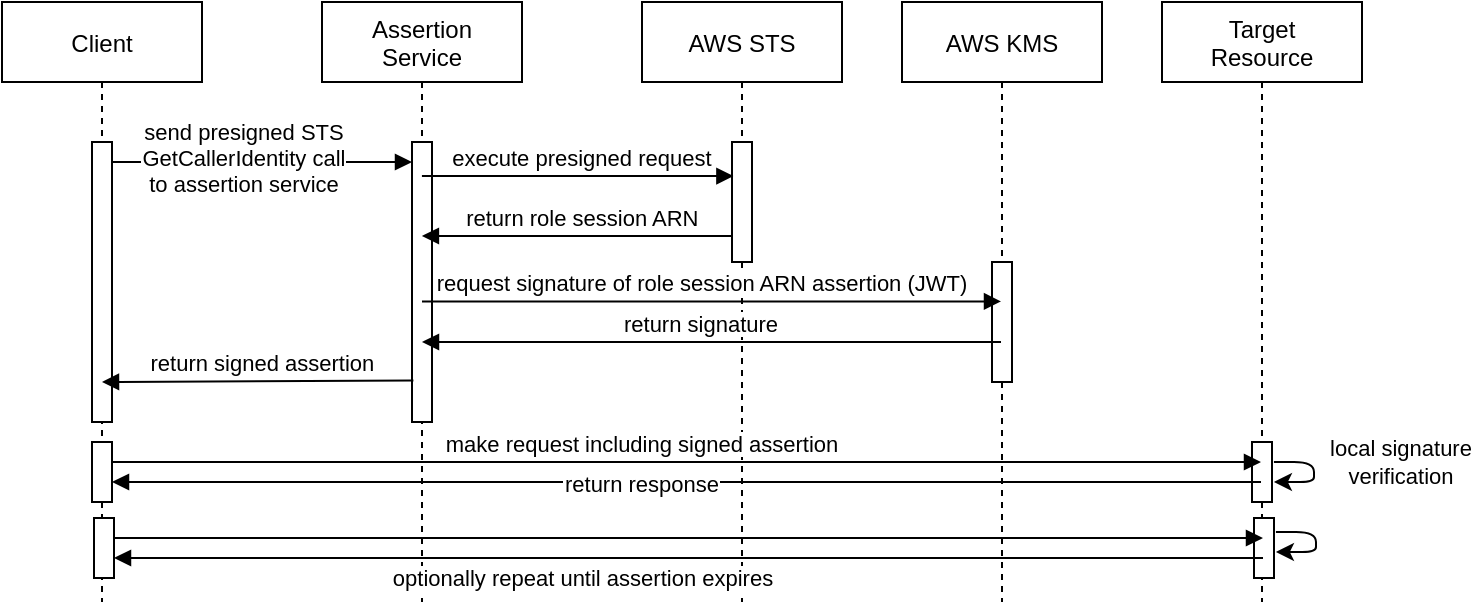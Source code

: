 <mxfile version="14.1.8" type="device"><diagram id="kgpKYQtTHZ0yAKxKKP6v" name="Page-1"><mxGraphModel dx="1117" dy="621" grid="1" gridSize="10" guides="1" tooltips="1" connect="1" arrows="1" fold="1" page="1" pageScale="1" pageWidth="1100" pageHeight="850" math="0" shadow="0"><root><mxCell id="0"/><mxCell id="1" parent="0"/><mxCell id="3nuBFxr9cyL0pnOWT2aG-1" value="Client" style="shape=umlLifeline;perimeter=lifelinePerimeter;container=1;collapsible=0;recursiveResize=0;rounded=0;shadow=0;strokeWidth=1;" parent="1" vertex="1"><mxGeometry x="120" y="80" width="100" height="300" as="geometry"/></mxCell><mxCell id="3nuBFxr9cyL0pnOWT2aG-2" value="" style="points=[];perimeter=orthogonalPerimeter;rounded=0;shadow=0;strokeWidth=1;" parent="3nuBFxr9cyL0pnOWT2aG-1" vertex="1"><mxGeometry x="45" y="70" width="10" height="140" as="geometry"/></mxCell><mxCell id="3nuBFxr9cyL0pnOWT2aG-5" value="Assertion&#10;Service" style="shape=umlLifeline;perimeter=lifelinePerimeter;container=1;collapsible=0;recursiveResize=0;rounded=0;shadow=0;strokeWidth=1;" parent="1" vertex="1"><mxGeometry x="280" y="80" width="100" height="300" as="geometry"/></mxCell><mxCell id="3nuBFxr9cyL0pnOWT2aG-6" value="" style="points=[];perimeter=orthogonalPerimeter;rounded=0;shadow=0;strokeWidth=1;" parent="3nuBFxr9cyL0pnOWT2aG-5" vertex="1"><mxGeometry x="45" y="70" width="10" height="140" as="geometry"/></mxCell><mxCell id="zpwivevmedbWrs4p12Pt-12" value="return signed assertion" style="verticalAlign=bottom;endArrow=block;entryX=0.07;entryY=0.852;shadow=0;strokeWidth=1;entryDx=0;entryDy=0;entryPerimeter=0;exitX=0.07;exitY=0.852;exitDx=0;exitDy=0;exitPerimeter=0;" edge="1" parent="3nuBFxr9cyL0pnOWT2aG-5" source="3nuBFxr9cyL0pnOWT2aG-6"><mxGeometry x="-0.028" relative="1" as="geometry"><mxPoint x="40" y="190" as="sourcePoint"/><mxPoint x="-110" y="190" as="targetPoint"/><mxPoint as="offset"/></mxGeometry></mxCell><mxCell id="3nuBFxr9cyL0pnOWT2aG-8" value="send presigned STS&#10;GetCallerIdentity call&#10;to assertion service" style="verticalAlign=bottom;endArrow=block;entryX=0;entryY=0;shadow=0;strokeWidth=1;" parent="1" edge="1"><mxGeometry x="-0.118" y="-20" relative="1" as="geometry"><mxPoint x="175" y="160" as="sourcePoint"/><mxPoint x="325" y="160" as="targetPoint"/><mxPoint as="offset"/></mxGeometry></mxCell><mxCell id="zpwivevmedbWrs4p12Pt-2" value="AWS STS" style="shape=umlLifeline;perimeter=lifelinePerimeter;container=1;collapsible=0;recursiveResize=0;rounded=0;shadow=0;strokeWidth=1;" vertex="1" parent="1"><mxGeometry x="440" y="80" width="100" height="300" as="geometry"/></mxCell><mxCell id="zpwivevmedbWrs4p12Pt-3" value="" style="points=[];perimeter=orthogonalPerimeter;rounded=0;shadow=0;strokeWidth=1;" vertex="1" parent="zpwivevmedbWrs4p12Pt-2"><mxGeometry x="45" y="70" width="10" height="60" as="geometry"/></mxCell><mxCell id="zpwivevmedbWrs4p12Pt-4" value="AWS KMS" style="shape=umlLifeline;perimeter=lifelinePerimeter;container=1;collapsible=0;recursiveResize=0;rounded=0;shadow=0;strokeWidth=1;" vertex="1" parent="1"><mxGeometry x="570" y="80" width="100" height="300" as="geometry"/></mxCell><mxCell id="zpwivevmedbWrs4p12Pt-5" value="" style="points=[];perimeter=orthogonalPerimeter;rounded=0;shadow=0;strokeWidth=1;" vertex="1" parent="zpwivevmedbWrs4p12Pt-4"><mxGeometry x="45" y="130" width="10" height="60" as="geometry"/></mxCell><mxCell id="zpwivevmedbWrs4p12Pt-6" value="Target&#10;Resource" style="shape=umlLifeline;perimeter=lifelinePerimeter;container=1;collapsible=0;recursiveResize=0;rounded=0;shadow=0;strokeWidth=1;" vertex="1" parent="1"><mxGeometry x="700" y="80" width="100" height="300" as="geometry"/></mxCell><mxCell id="zpwivevmedbWrs4p12Pt-7" value="" style="points=[];perimeter=orthogonalPerimeter;rounded=0;shadow=0;strokeWidth=1;" vertex="1" parent="zpwivevmedbWrs4p12Pt-6"><mxGeometry x="45" y="220" width="10" height="30" as="geometry"/></mxCell><mxCell id="zpwivevmedbWrs4p12Pt-8" value="execute presigned request" style="verticalAlign=bottom;endArrow=block;shadow=0;strokeWidth=1;entryX=0.07;entryY=0.267;entryDx=0;entryDy=0;entryPerimeter=0;" edge="1" parent="1"><mxGeometry x="0.028" relative="1" as="geometry"><mxPoint x="329.959" y="167.02" as="sourcePoint"/><mxPoint x="485.7" y="167.02" as="targetPoint"/><mxPoint as="offset"/></mxGeometry></mxCell><mxCell id="zpwivevmedbWrs4p12Pt-9" value="return role session ARN" style="verticalAlign=bottom;endArrow=block;shadow=0;strokeWidth=1;" edge="1" parent="1"><mxGeometry x="-0.035" relative="1" as="geometry"><mxPoint x="484.66" y="197.0" as="sourcePoint"/><mxPoint x="329.959" y="197" as="targetPoint"/><mxPoint as="offset"/></mxGeometry></mxCell><mxCell id="zpwivevmedbWrs4p12Pt-10" value="request signature of role session ARN assertion (JWT)" style="verticalAlign=bottom;endArrow=block;shadow=0;strokeWidth=1;" edge="1" parent="1" target="zpwivevmedbWrs4p12Pt-4"><mxGeometry x="-0.033" relative="1" as="geometry"><mxPoint x="329.999" y="229.73" as="sourcePoint"/><mxPoint x="484.66" y="229.73" as="targetPoint"/><mxPoint as="offset"/></mxGeometry></mxCell><mxCell id="zpwivevmedbWrs4p12Pt-11" value="return signature" style="verticalAlign=bottom;endArrow=block;shadow=0;strokeWidth=1;" edge="1" parent="1"><mxGeometry x="0.036" relative="1" as="geometry"><mxPoint x="619.5" y="250.0" as="sourcePoint"/><mxPoint x="329.999" y="250.0" as="targetPoint"/><mxPoint as="offset"/></mxGeometry></mxCell><mxCell id="zpwivevmedbWrs4p12Pt-13" value="" style="points=[];perimeter=orthogonalPerimeter;rounded=0;shadow=0;strokeWidth=1;" vertex="1" parent="1"><mxGeometry x="165" y="300" width="10" height="30" as="geometry"/></mxCell><mxCell id="zpwivevmedbWrs4p12Pt-14" value="make request including signed assertion" style="verticalAlign=bottom;endArrow=block;shadow=0;strokeWidth=1;" edge="1" parent="1" target="zpwivevmedbWrs4p12Pt-6"><mxGeometry x="-0.077" relative="1" as="geometry"><mxPoint x="175" y="310" as="sourcePoint"/><mxPoint x="325" y="310" as="targetPoint"/><mxPoint as="offset"/></mxGeometry></mxCell><mxCell id="zpwivevmedbWrs4p12Pt-15" value="return response" style="verticalAlign=bottom;endArrow=block;shadow=0;strokeWidth=1;" edge="1" parent="1"><mxGeometry x="0.077" y="10" relative="1" as="geometry"><mxPoint x="749.5" y="320" as="sourcePoint"/><mxPoint x="175" y="320" as="targetPoint"/><mxPoint as="offset"/></mxGeometry></mxCell><mxCell id="zpwivevmedbWrs4p12Pt-16" value="" style="points=[];perimeter=orthogonalPerimeter;rounded=0;shadow=0;strokeWidth=1;" vertex="1" parent="1"><mxGeometry x="746" y="338" width="10" height="30" as="geometry"/></mxCell><mxCell id="zpwivevmedbWrs4p12Pt-17" value="" style="points=[];perimeter=orthogonalPerimeter;rounded=0;shadow=0;strokeWidth=1;" vertex="1" parent="1"><mxGeometry x="166" y="338" width="10" height="30" as="geometry"/></mxCell><mxCell id="zpwivevmedbWrs4p12Pt-18" value="" style="verticalAlign=bottom;endArrow=block;shadow=0;strokeWidth=1;" edge="1" parent="1"><mxGeometry x="-0.081" y="-12" relative="1" as="geometry"><mxPoint x="176" y="348" as="sourcePoint"/><mxPoint x="750.5" y="348" as="targetPoint"/><mxPoint as="offset"/></mxGeometry></mxCell><mxCell id="zpwivevmedbWrs4p12Pt-19" value="" style="verticalAlign=bottom;endArrow=block;shadow=0;strokeWidth=1;" edge="1" parent="1"><mxGeometry x="0.077" y="10" relative="1" as="geometry"><mxPoint x="750.5" y="358" as="sourcePoint"/><mxPoint x="176" y="358" as="targetPoint"/><mxPoint as="offset"/></mxGeometry></mxCell><mxCell id="zpwivevmedbWrs4p12Pt-20" value="optionally repeat until assertion expires" style="edgeLabel;html=1;align=center;verticalAlign=middle;resizable=0;points=[];" vertex="1" connectable="0" parent="zpwivevmedbWrs4p12Pt-19"><mxGeometry x="0.101" y="-2" relative="1" as="geometry"><mxPoint x="-24.28" y="12" as="offset"/></mxGeometry></mxCell><mxCell id="zpwivevmedbWrs4p12Pt-21" value="local signature&lt;br&gt;verification" style="endArrow=classic;html=1;" edge="1" parent="1"><mxGeometry x="-0.2" y="43" width="50" height="50" relative="1" as="geometry"><mxPoint x="755.959" y="310" as="sourcePoint"/><mxPoint x="755.959" y="320" as="targetPoint"/><Array as="points"><mxPoint x="776" y="310"/><mxPoint x="776" y="320"/></Array><mxPoint as="offset"/></mxGeometry></mxCell><mxCell id="zpwivevmedbWrs4p12Pt-22" value="" style="endArrow=classic;html=1;" edge="1" parent="1"><mxGeometry x="-0.2" y="43" width="50" height="50" relative="1" as="geometry"><mxPoint x="756.959" y="345" as="sourcePoint"/><mxPoint x="756.959" y="355" as="targetPoint"/><Array as="points"><mxPoint x="777" y="345"/><mxPoint x="777" y="355"/></Array><mxPoint as="offset"/></mxGeometry></mxCell></root></mxGraphModel></diagram></mxfile>